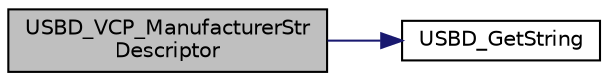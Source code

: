digraph "USBD_VCP_ManufacturerStrDescriptor"
{
  edge [fontname="Helvetica",fontsize="10",labelfontname="Helvetica",labelfontsize="10"];
  node [fontname="Helvetica",fontsize="10",shape=record];
  rankdir="LR";
  Node10 [label="USBD_VCP_ManufacturerStr\lDescriptor",height=0.2,width=0.4,color="black", fillcolor="grey75", style="filled", fontcolor="black"];
  Node10 -> Node11 [color="midnightblue",fontsize="10",style="solid",fontname="Helvetica"];
  Node11 [label="USBD_GetString",height=0.2,width=0.4,color="black", fillcolor="white", style="filled",URL="$group___u_s_b_d___r_e_q___exported___functions_prototype.html#ga9ad6afa29382920474120306997d83ee",tooltip="USBD_GetString Convert Ascii string into unicode one. "];
}
